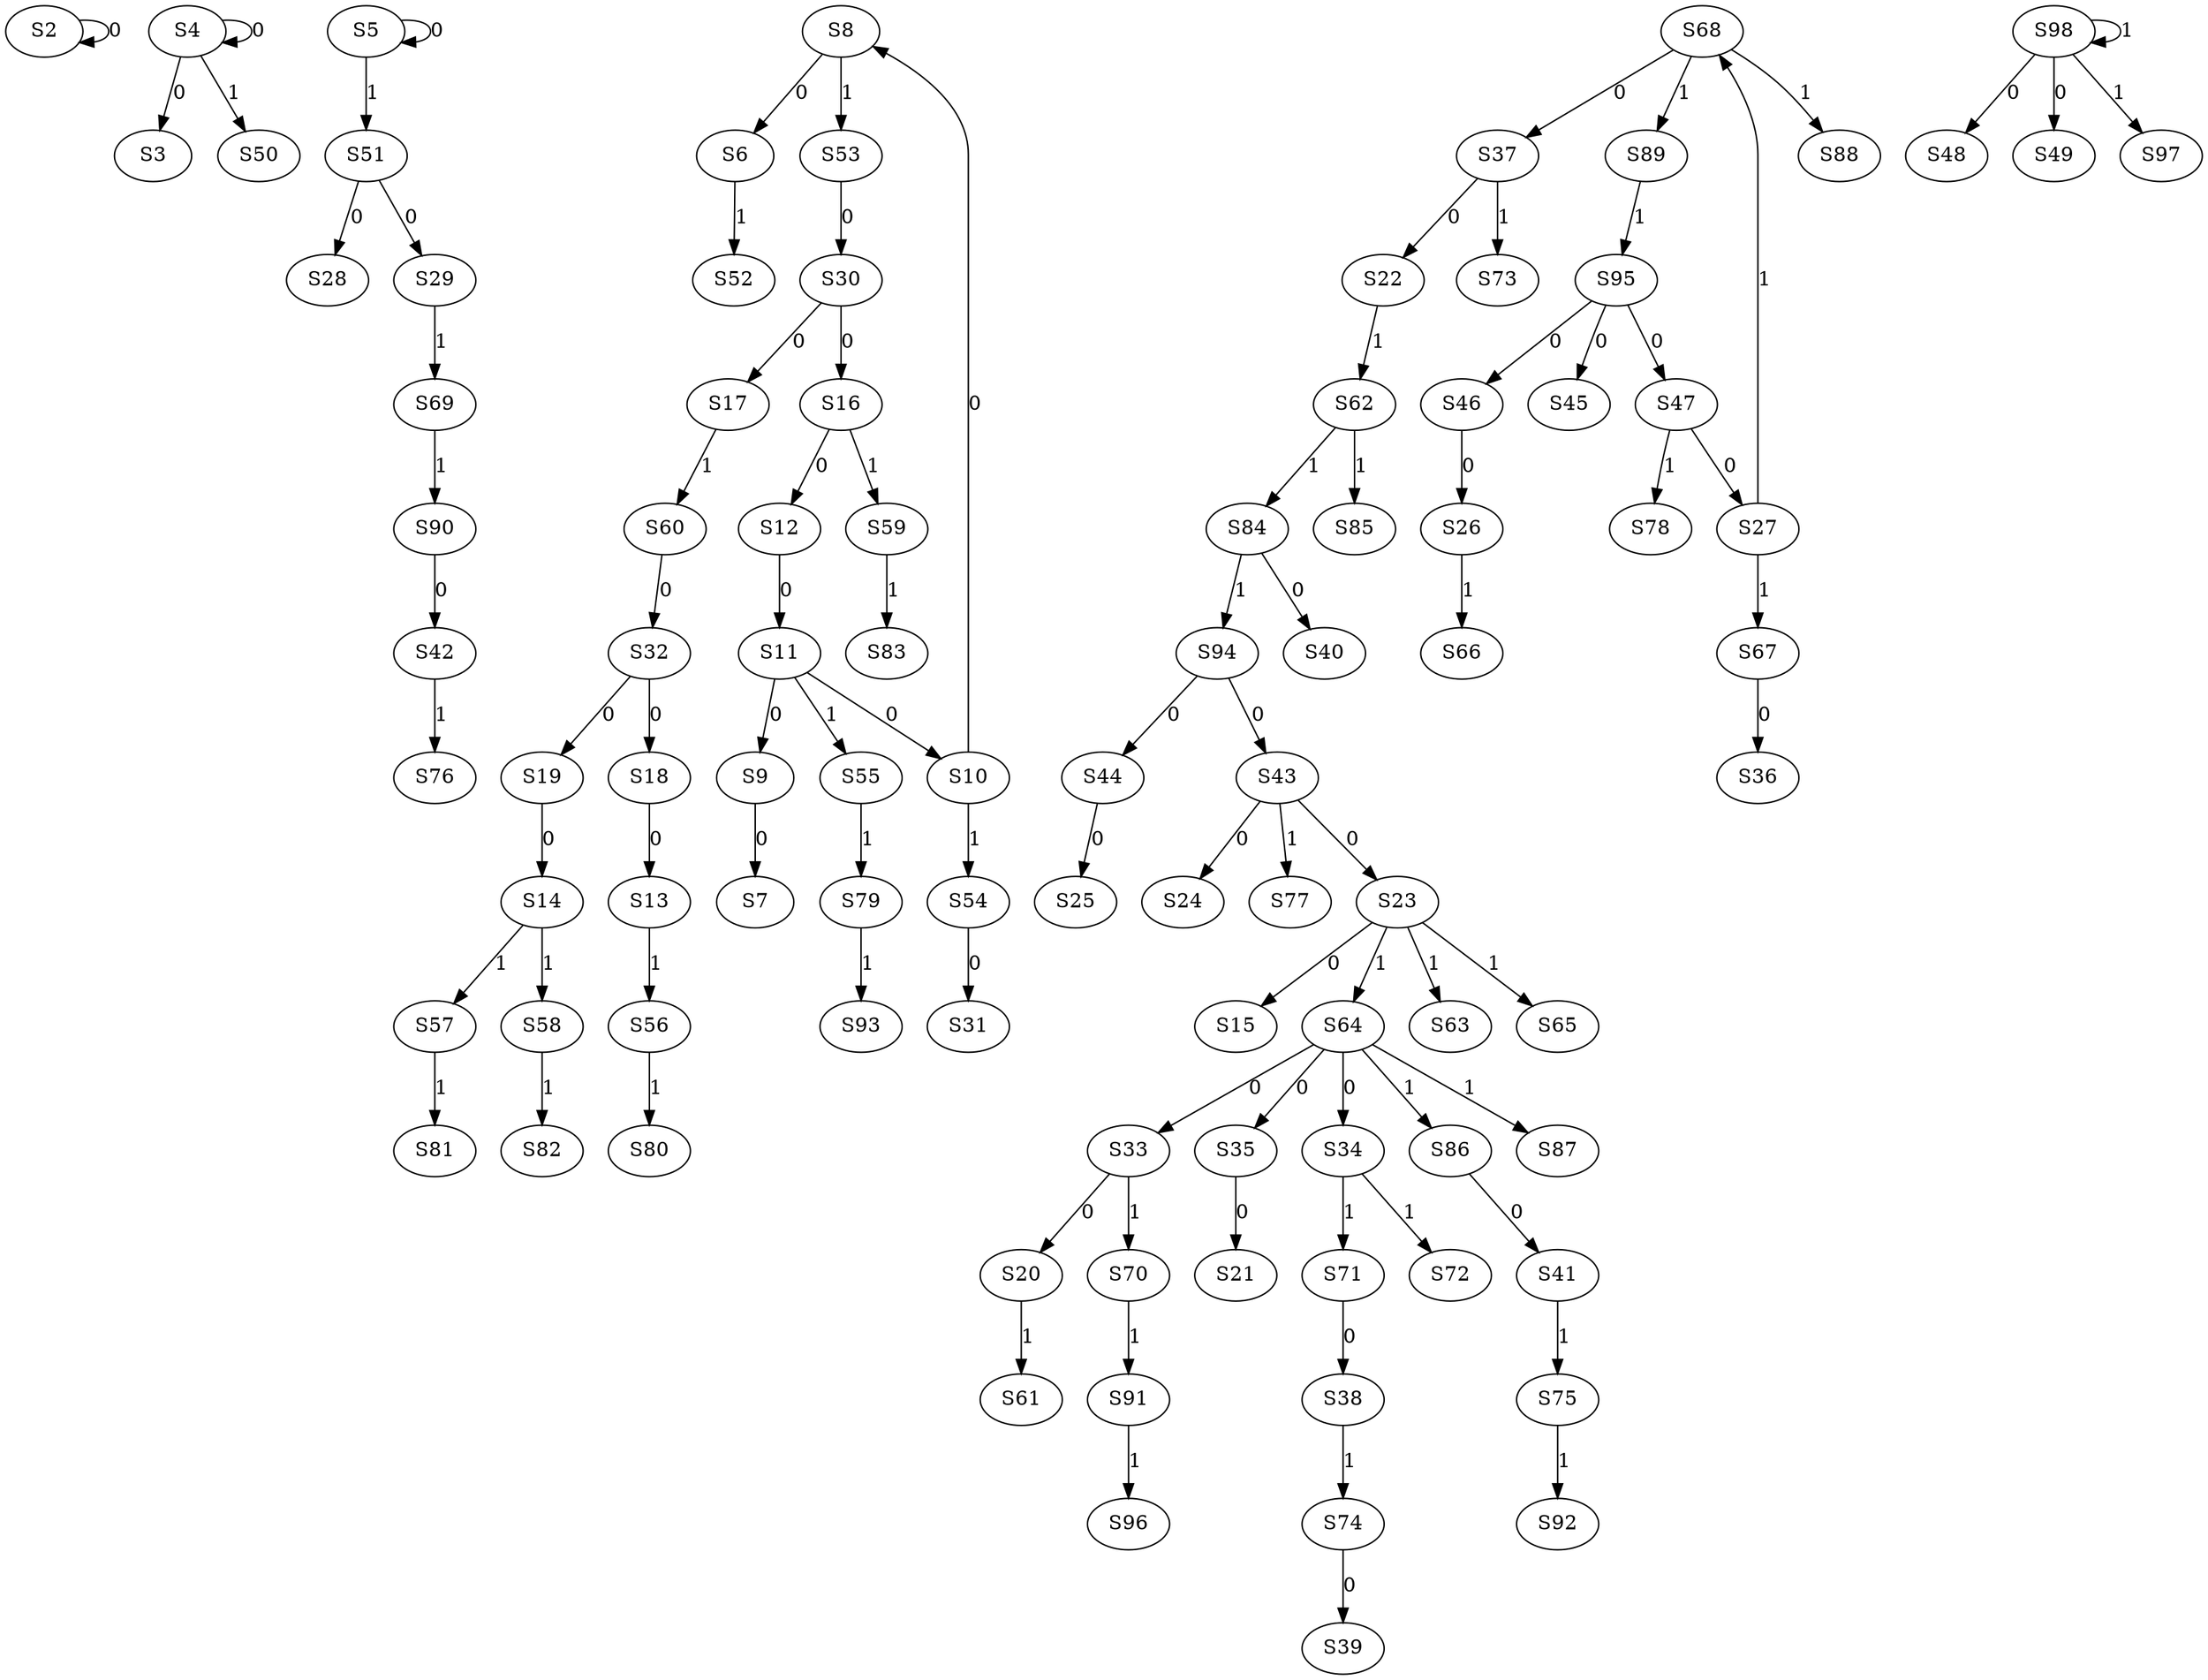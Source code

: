strict digraph {
	S2 -> S2 [ label = 0 ];
	S4 -> S3 [ label = 0 ];
	S4 -> S4 [ label = 0 ];
	S5 -> S5 [ label = 0 ];
	S8 -> S6 [ label = 0 ];
	S9 -> S7 [ label = 0 ];
	S10 -> S8 [ label = 0 ];
	S11 -> S9 [ label = 0 ];
	S11 -> S10 [ label = 0 ];
	S12 -> S11 [ label = 0 ];
	S16 -> S12 [ label = 0 ];
	S18 -> S13 [ label = 0 ];
	S19 -> S14 [ label = 0 ];
	S23 -> S15 [ label = 0 ];
	S30 -> S16 [ label = 0 ];
	S30 -> S17 [ label = 0 ];
	S32 -> S18 [ label = 0 ];
	S32 -> S19 [ label = 0 ];
	S33 -> S20 [ label = 0 ];
	S35 -> S21 [ label = 0 ];
	S37 -> S22 [ label = 0 ];
	S43 -> S23 [ label = 0 ];
	S43 -> S24 [ label = 0 ];
	S44 -> S25 [ label = 0 ];
	S46 -> S26 [ label = 0 ];
	S47 -> S27 [ label = 0 ];
	S51 -> S28 [ label = 0 ];
	S51 -> S29 [ label = 0 ];
	S53 -> S30 [ label = 0 ];
	S54 -> S31 [ label = 0 ];
	S60 -> S32 [ label = 0 ];
	S64 -> S33 [ label = 0 ];
	S64 -> S34 [ label = 0 ];
	S64 -> S35 [ label = 0 ];
	S67 -> S36 [ label = 0 ];
	S68 -> S37 [ label = 0 ];
	S71 -> S38 [ label = 0 ];
	S74 -> S39 [ label = 0 ];
	S84 -> S40 [ label = 0 ];
	S86 -> S41 [ label = 0 ];
	S90 -> S42 [ label = 0 ];
	S94 -> S43 [ label = 0 ];
	S94 -> S44 [ label = 0 ];
	S95 -> S45 [ label = 0 ];
	S95 -> S46 [ label = 0 ];
	S95 -> S47 [ label = 0 ];
	S98 -> S48 [ label = 0 ];
	S98 -> S49 [ label = 0 ];
	S4 -> S50 [ label = 1 ];
	S5 -> S51 [ label = 1 ];
	S6 -> S52 [ label = 1 ];
	S8 -> S53 [ label = 1 ];
	S10 -> S54 [ label = 1 ];
	S11 -> S55 [ label = 1 ];
	S13 -> S56 [ label = 1 ];
	S14 -> S57 [ label = 1 ];
	S14 -> S58 [ label = 1 ];
	S16 -> S59 [ label = 1 ];
	S17 -> S60 [ label = 1 ];
	S20 -> S61 [ label = 1 ];
	S22 -> S62 [ label = 1 ];
	S23 -> S63 [ label = 1 ];
	S23 -> S64 [ label = 1 ];
	S23 -> S65 [ label = 1 ];
	S26 -> S66 [ label = 1 ];
	S27 -> S67 [ label = 1 ];
	S27 -> S68 [ label = 1 ];
	S29 -> S69 [ label = 1 ];
	S33 -> S70 [ label = 1 ];
	S34 -> S71 [ label = 1 ];
	S34 -> S72 [ label = 1 ];
	S37 -> S73 [ label = 1 ];
	S38 -> S74 [ label = 1 ];
	S41 -> S75 [ label = 1 ];
	S42 -> S76 [ label = 1 ];
	S43 -> S77 [ label = 1 ];
	S47 -> S78 [ label = 1 ];
	S55 -> S79 [ label = 1 ];
	S56 -> S80 [ label = 1 ];
	S57 -> S81 [ label = 1 ];
	S58 -> S82 [ label = 1 ];
	S59 -> S83 [ label = 1 ];
	S62 -> S84 [ label = 1 ];
	S62 -> S85 [ label = 1 ];
	S64 -> S86 [ label = 1 ];
	S64 -> S87 [ label = 1 ];
	S68 -> S88 [ label = 1 ];
	S68 -> S89 [ label = 1 ];
	S69 -> S90 [ label = 1 ];
	S70 -> S91 [ label = 1 ];
	S75 -> S92 [ label = 1 ];
	S79 -> S93 [ label = 1 ];
	S84 -> S94 [ label = 1 ];
	S89 -> S95 [ label = 1 ];
	S91 -> S96 [ label = 1 ];
	S98 -> S97 [ label = 1 ];
	S98 -> S98 [ label = 1 ];
}